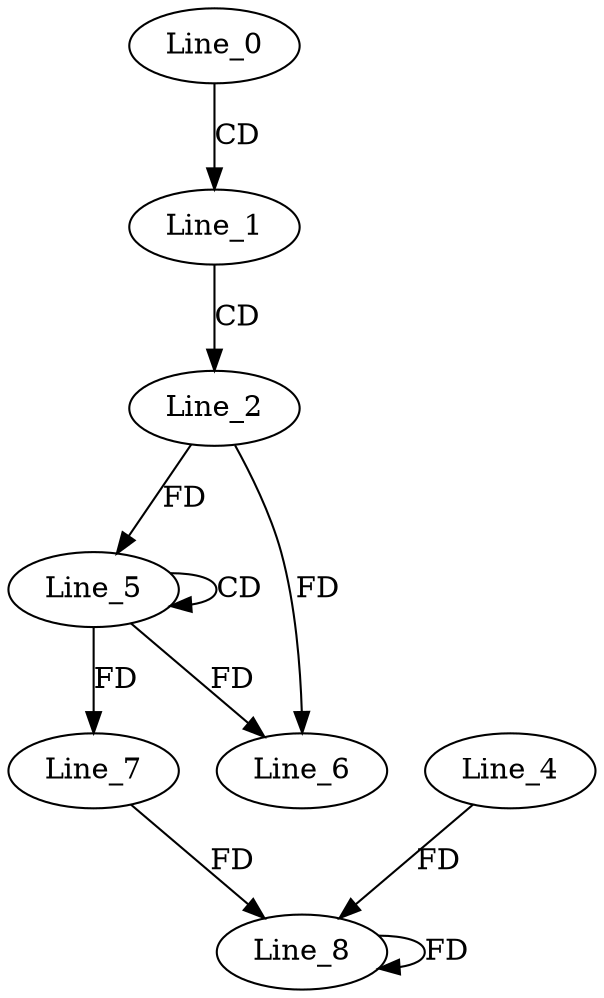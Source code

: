 digraph G {
  Line_0;
  Line_1;
  Line_2;
  Line_5;
  Line_5;
  Line_6;
  Line_6;
  Line_7;
  Line_4;
  Line_8;
  Line_8;
  Line_7;
  Line_0 -> Line_1 [ label="CD" ];
  Line_1 -> Line_2 [ label="CD" ];
  Line_5 -> Line_5 [ label="CD" ];
  Line_2 -> Line_5 [ label="FD" ];
  Line_5 -> Line_6 [ label="FD" ];
  Line_2 -> Line_6 [ label="FD" ];
  Line_5 -> Line_7 [ label="FD" ];
  Line_4 -> Line_8 [ label="FD" ];
  Line_8 -> Line_8 [ label="FD" ];
  Line_7 -> Line_8 [ label="FD" ];
}
